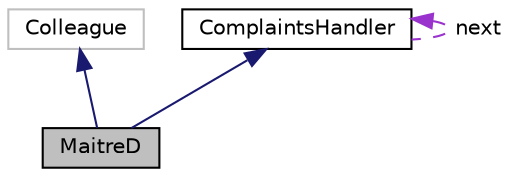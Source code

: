 digraph "MaitreD"
{
 // LATEX_PDF_SIZE
  edge [fontname="Helvetica",fontsize="10",labelfontname="Helvetica",labelfontsize="10"];
  node [fontname="Helvetica",fontsize="10",shape=record];
  Node1 [label="MaitreD",height=0.2,width=0.4,color="black", fillcolor="grey75", style="filled", fontcolor="black",tooltip=" "];
  Node2 -> Node1 [dir="back",color="midnightblue",fontsize="10",style="solid",fontname="Helvetica"];
  Node2 [label="Colleague",height=0.2,width=0.4,color="grey75", fillcolor="white", style="filled",tooltip=" "];
  Node3 -> Node1 [dir="back",color="midnightblue",fontsize="10",style="solid",fontname="Helvetica"];
  Node3 [label="ComplaintsHandler",height=0.2,width=0.4,color="black", fillcolor="white", style="filled",URL="$classComplaintsHandler.html",tooltip="Base class for ComplaintsHandlers responsible for handling customer complaints."];
  Node3 -> Node3 [dir="back",color="darkorchid3",fontsize="10",style="dashed",label=" next" ,fontname="Helvetica"];
}
